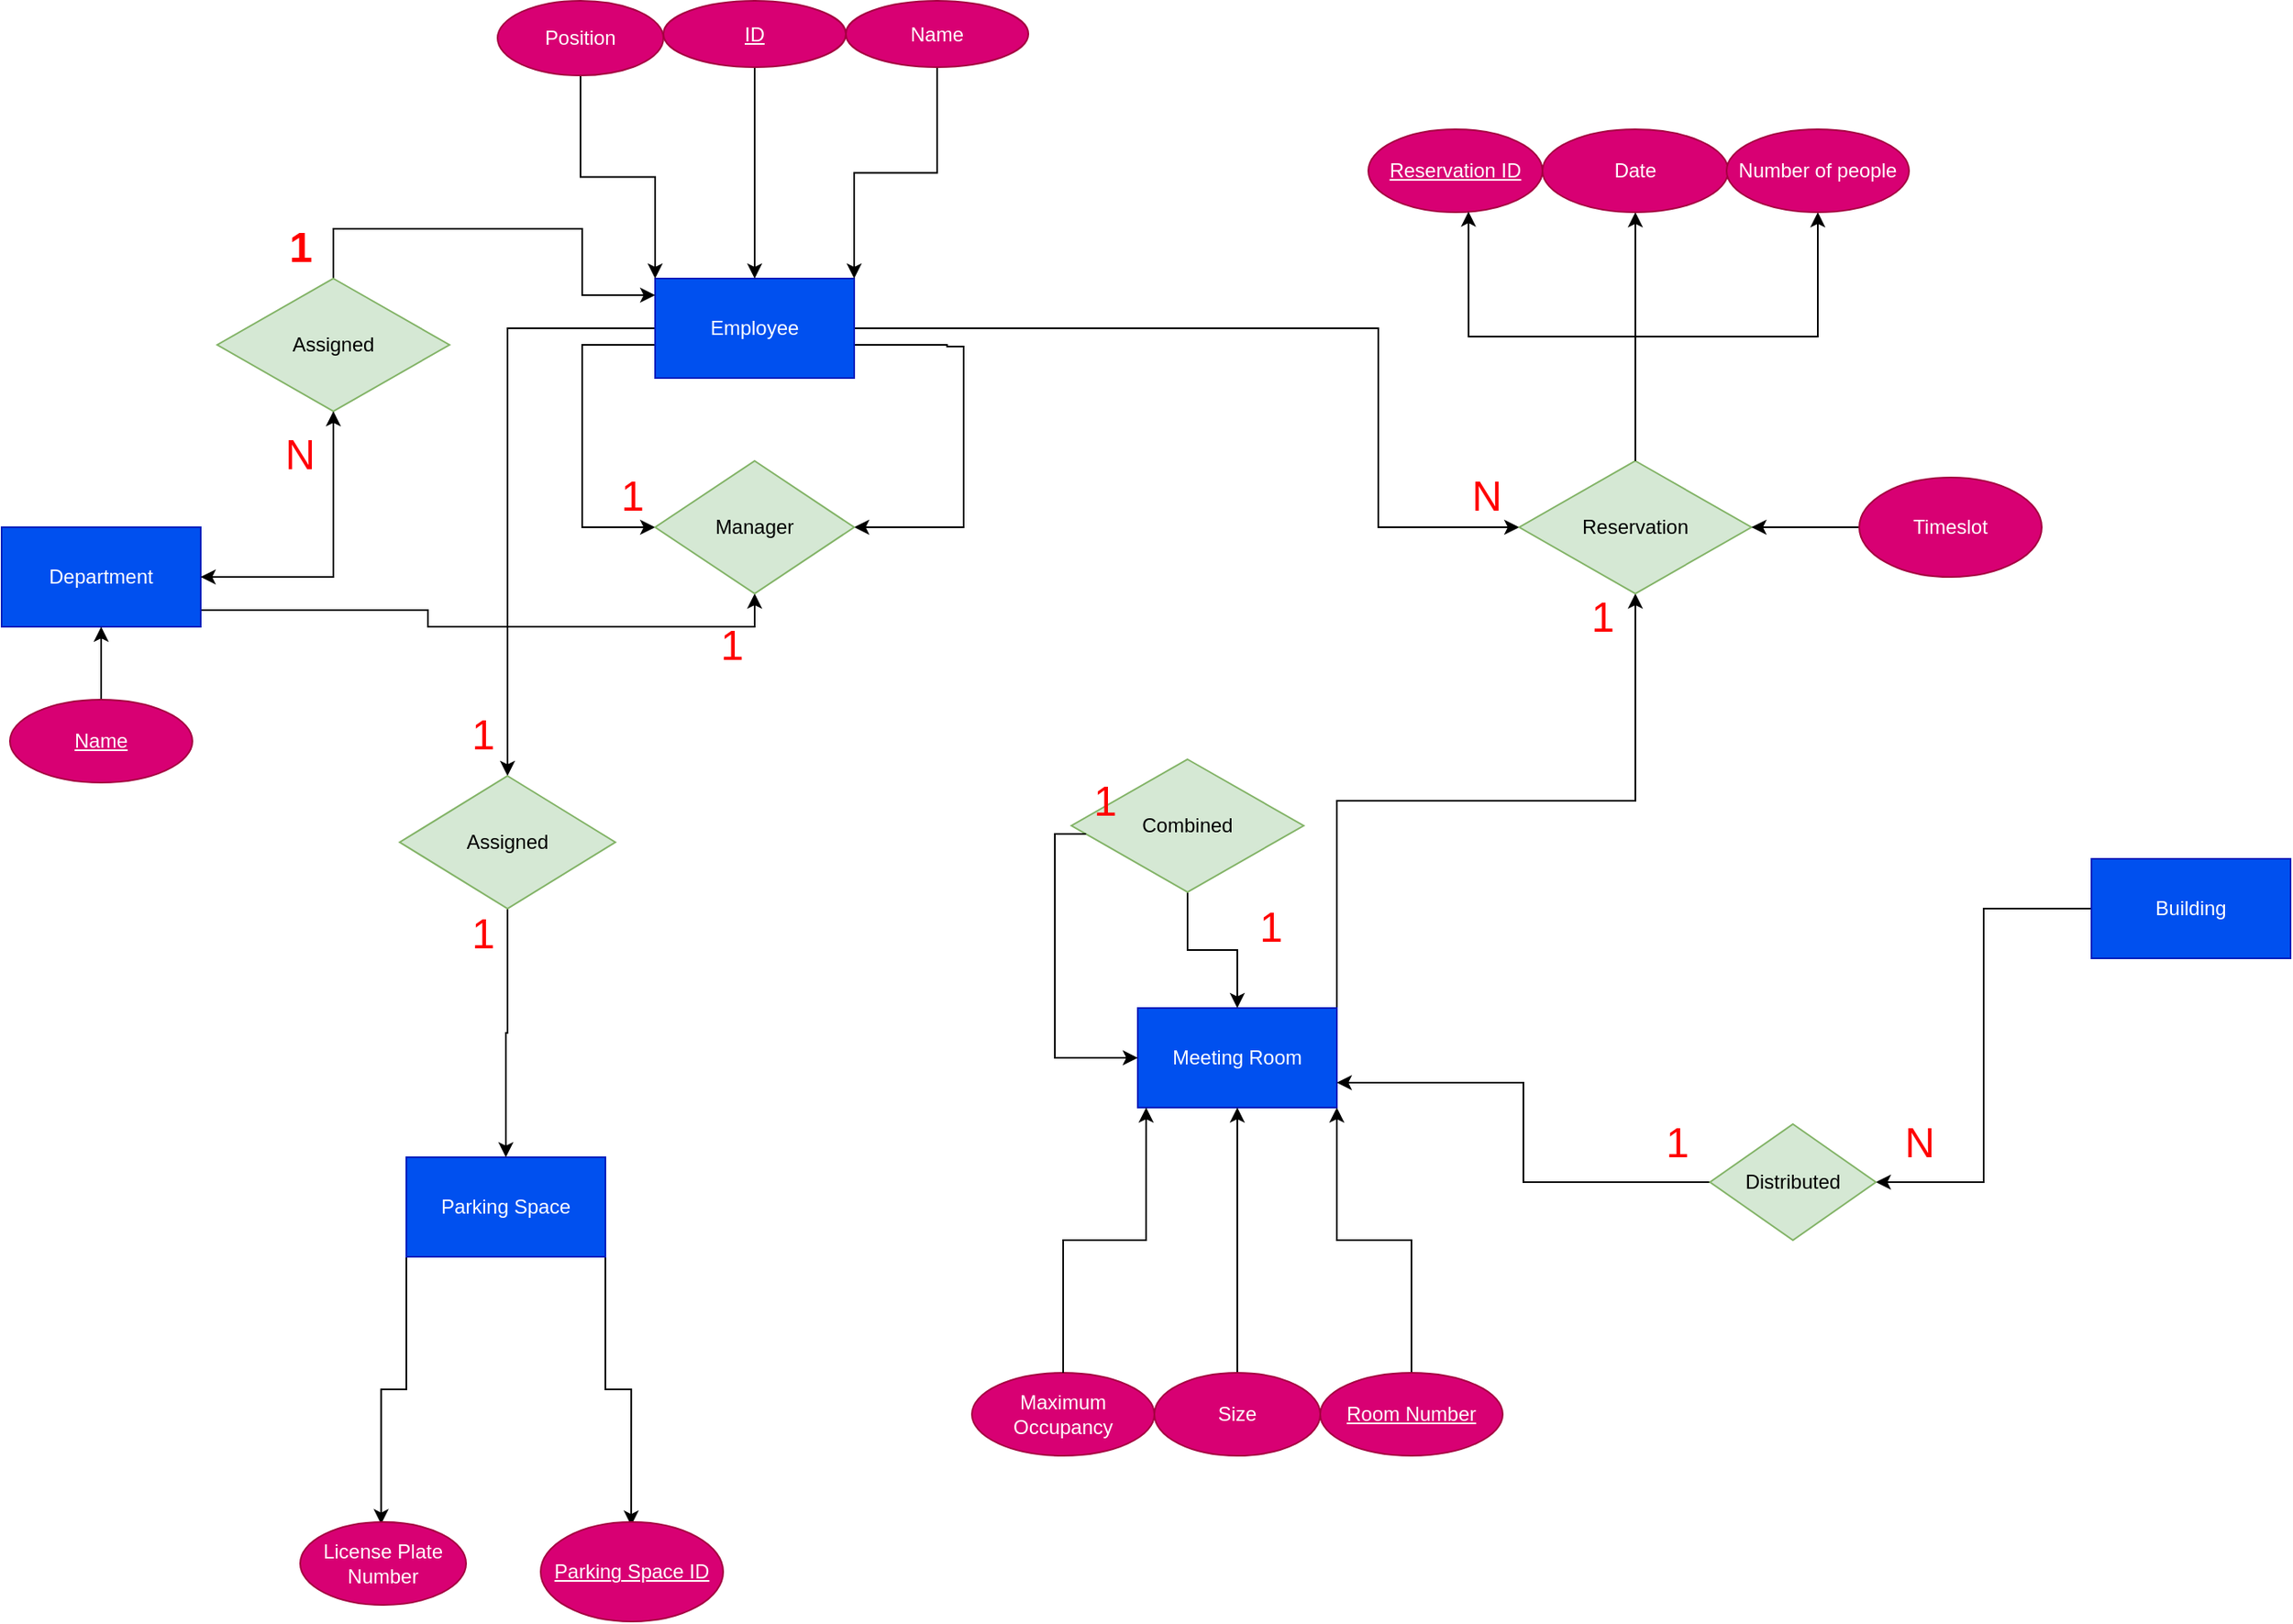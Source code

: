 <mxfile version="24.7.16">
  <diagram name="Page-1" id="l_hzTHOlncp9mFvoPq7a">
    <mxGraphModel dx="2206" dy="1191" grid="1" gridSize="10" guides="1" tooltips="1" connect="1" arrows="1" fold="1" page="1" pageScale="1" pageWidth="850" pageHeight="1100" math="0" shadow="0">
      <root>
        <mxCell id="0" />
        <mxCell id="1" parent="0" />
        <mxCell id="UNILriuvcRTVtCKPwh0u-1" style="edgeStyle=orthogonalEdgeStyle;rounded=0;orthogonalLoop=1;jettySize=auto;html=1;entryX=0;entryY=0.5;entryDx=0;entryDy=0;" edge="1" parent="1" source="UNILriuvcRTVtCKPwh0u-5" target="UNILriuvcRTVtCKPwh0u-20">
          <mxGeometry relative="1" as="geometry">
            <Array as="points">
              <mxPoint x="380" y="300" />
              <mxPoint x="380" y="410" />
            </Array>
          </mxGeometry>
        </mxCell>
        <mxCell id="UNILriuvcRTVtCKPwh0u-2" style="edgeStyle=orthogonalEdgeStyle;rounded=0;orthogonalLoop=1;jettySize=auto;html=1;entryX=1;entryY=0.5;entryDx=0;entryDy=0;" edge="1" parent="1" source="UNILriuvcRTVtCKPwh0u-5" target="UNILriuvcRTVtCKPwh0u-20">
          <mxGeometry relative="1" as="geometry">
            <mxPoint x="610" y="430" as="targetPoint" />
            <Array as="points">
              <mxPoint x="600" y="300" />
              <mxPoint x="600" y="301" />
              <mxPoint x="610" y="301" />
              <mxPoint x="610" y="410" />
            </Array>
          </mxGeometry>
        </mxCell>
        <mxCell id="UNILriuvcRTVtCKPwh0u-3" style="edgeStyle=orthogonalEdgeStyle;rounded=0;orthogonalLoop=1;jettySize=auto;html=1;entryX=0;entryY=0.5;entryDx=0;entryDy=0;" edge="1" parent="1" source="UNILriuvcRTVtCKPwh0u-5" target="UNILriuvcRTVtCKPwh0u-36">
          <mxGeometry relative="1" as="geometry">
            <Array as="points">
              <mxPoint x="860" y="290" />
              <mxPoint x="860" y="410" />
            </Array>
          </mxGeometry>
        </mxCell>
        <mxCell id="UNILriuvcRTVtCKPwh0u-4" style="edgeStyle=orthogonalEdgeStyle;rounded=0;orthogonalLoop=1;jettySize=auto;html=1;entryX=0.5;entryY=0;entryDx=0;entryDy=0;" edge="1" parent="1" source="UNILriuvcRTVtCKPwh0u-5" target="UNILriuvcRTVtCKPwh0u-51">
          <mxGeometry relative="1" as="geometry" />
        </mxCell>
        <mxCell id="UNILriuvcRTVtCKPwh0u-5" value="Employee" style="rounded=0;whiteSpace=wrap;html=1;fillColor=#0050ef;strokeColor=#001DBC;fontColor=#ffffff;" vertex="1" parent="1">
          <mxGeometry x="424" y="260" width="120" height="60" as="geometry" />
        </mxCell>
        <mxCell id="UNILriuvcRTVtCKPwh0u-70" style="edgeStyle=orthogonalEdgeStyle;rounded=0;orthogonalLoop=1;jettySize=auto;html=1;exitX=0.5;exitY=1;exitDx=0;exitDy=0;entryX=0.5;entryY=0;entryDx=0;entryDy=0;" edge="1" parent="1" source="UNILriuvcRTVtCKPwh0u-7" target="UNILriuvcRTVtCKPwh0u-5">
          <mxGeometry relative="1" as="geometry" />
        </mxCell>
        <mxCell id="UNILriuvcRTVtCKPwh0u-7" value="&lt;u&gt;ID&lt;/u&gt;" style="ellipse;whiteSpace=wrap;html=1;fillColor=#d80073;fontColor=#ffffff;strokeColor=#A50040;" vertex="1" parent="1">
          <mxGeometry x="429" y="92.5" width="110" height="40" as="geometry" />
        </mxCell>
        <mxCell id="UNILriuvcRTVtCKPwh0u-66" style="edgeStyle=orthogonalEdgeStyle;rounded=0;orthogonalLoop=1;jettySize=auto;html=1;exitX=0.5;exitY=1;exitDx=0;exitDy=0;entryX=1;entryY=0;entryDx=0;entryDy=0;" edge="1" parent="1" source="UNILriuvcRTVtCKPwh0u-9" target="UNILriuvcRTVtCKPwh0u-5">
          <mxGeometry relative="1" as="geometry" />
        </mxCell>
        <mxCell id="UNILriuvcRTVtCKPwh0u-9" value="Name" style="ellipse;whiteSpace=wrap;html=1;fillColor=#d80073;strokeColor=#A50040;fontColor=#ffffff;" vertex="1" parent="1">
          <mxGeometry x="539" y="92.5" width="110" height="40" as="geometry" />
        </mxCell>
        <mxCell id="UNILriuvcRTVtCKPwh0u-68" style="edgeStyle=orthogonalEdgeStyle;rounded=0;orthogonalLoop=1;jettySize=auto;html=1;exitX=0.5;exitY=1;exitDx=0;exitDy=0;entryX=0;entryY=0;entryDx=0;entryDy=0;" edge="1" parent="1" source="UNILriuvcRTVtCKPwh0u-11" target="UNILriuvcRTVtCKPwh0u-5">
          <mxGeometry relative="1" as="geometry" />
        </mxCell>
        <mxCell id="UNILriuvcRTVtCKPwh0u-11" value="Position" style="ellipse;whiteSpace=wrap;html=1;fillColor=#d80073;fontColor=#ffffff;strokeColor=#A50040;" vertex="1" parent="1">
          <mxGeometry x="329" y="92.5" width="100" height="45" as="geometry" />
        </mxCell>
        <mxCell id="UNILriuvcRTVtCKPwh0u-12" style="edgeStyle=orthogonalEdgeStyle;rounded=0;orthogonalLoop=1;jettySize=auto;html=1;entryX=0.5;entryY=1;entryDx=0;entryDy=0;" edge="1" parent="1" source="UNILriuvcRTVtCKPwh0u-14" target="UNILriuvcRTVtCKPwh0u-19">
          <mxGeometry relative="1" as="geometry" />
        </mxCell>
        <mxCell id="UNILriuvcRTVtCKPwh0u-13" style="edgeStyle=orthogonalEdgeStyle;rounded=0;orthogonalLoop=1;jettySize=auto;html=1;entryX=0.5;entryY=1;entryDx=0;entryDy=0;" edge="1" parent="1" source="UNILriuvcRTVtCKPwh0u-14" target="UNILriuvcRTVtCKPwh0u-20">
          <mxGeometry relative="1" as="geometry">
            <Array as="points">
              <mxPoint x="287" y="460" />
              <mxPoint x="287" y="470" />
              <mxPoint x="484" y="470" />
            </Array>
          </mxGeometry>
        </mxCell>
        <mxCell id="UNILriuvcRTVtCKPwh0u-14" value="Department" style="rounded=0;whiteSpace=wrap;html=1;fillColor=#0050ef;strokeColor=#001DBC;fontColor=#ffffff;" vertex="1" parent="1">
          <mxGeometry x="30" y="410" width="120" height="60" as="geometry" />
        </mxCell>
        <mxCell id="UNILriuvcRTVtCKPwh0u-15" value="" style="edgeStyle=orthogonalEdgeStyle;rounded=0;orthogonalLoop=1;jettySize=auto;html=1;" edge="1" parent="1" source="UNILriuvcRTVtCKPwh0u-16" target="UNILriuvcRTVtCKPwh0u-14">
          <mxGeometry relative="1" as="geometry" />
        </mxCell>
        <mxCell id="UNILriuvcRTVtCKPwh0u-16" value="&lt;u&gt;Name&lt;/u&gt;" style="ellipse;whiteSpace=wrap;html=1;fillColor=#d80073;fontColor=#ffffff;strokeColor=#A50040;" vertex="1" parent="1">
          <mxGeometry x="35" y="514" width="110" height="50" as="geometry" />
        </mxCell>
        <mxCell id="UNILriuvcRTVtCKPwh0u-17" style="edgeStyle=orthogonalEdgeStyle;rounded=0;orthogonalLoop=1;jettySize=auto;html=1;" edge="1" parent="1" source="UNILriuvcRTVtCKPwh0u-19" target="UNILriuvcRTVtCKPwh0u-14">
          <mxGeometry relative="1" as="geometry">
            <Array as="points">
              <mxPoint x="230" y="440" />
            </Array>
          </mxGeometry>
        </mxCell>
        <mxCell id="UNILriuvcRTVtCKPwh0u-18" style="edgeStyle=orthogonalEdgeStyle;rounded=0;orthogonalLoop=1;jettySize=auto;html=1;" edge="1" parent="1" source="UNILriuvcRTVtCKPwh0u-19" target="UNILriuvcRTVtCKPwh0u-5">
          <mxGeometry relative="1" as="geometry">
            <Array as="points">
              <mxPoint x="230" y="230" />
              <mxPoint x="380" y="230" />
              <mxPoint x="380" y="270" />
            </Array>
          </mxGeometry>
        </mxCell>
        <mxCell id="UNILriuvcRTVtCKPwh0u-19" value="Assigned" style="rhombus;whiteSpace=wrap;html=1;fillColor=#d5e8d4;strokeColor=#82b366;" vertex="1" parent="1">
          <mxGeometry x="160" y="260" width="140" height="80" as="geometry" />
        </mxCell>
        <mxCell id="UNILriuvcRTVtCKPwh0u-20" value="Manager" style="rhombus;whiteSpace=wrap;html=1;fillColor=#d5e8d4;strokeColor=#82b366;" vertex="1" parent="1">
          <mxGeometry x="424" y="370" width="120" height="80" as="geometry" />
        </mxCell>
        <mxCell id="UNILriuvcRTVtCKPwh0u-89" style="edgeStyle=orthogonalEdgeStyle;rounded=0;orthogonalLoop=1;jettySize=auto;html=1;exitX=1;exitY=0;exitDx=0;exitDy=0;entryX=0.5;entryY=1;entryDx=0;entryDy=0;" edge="1" parent="1" source="UNILriuvcRTVtCKPwh0u-21" target="UNILriuvcRTVtCKPwh0u-36">
          <mxGeometry relative="1" as="geometry" />
        </mxCell>
        <mxCell id="UNILriuvcRTVtCKPwh0u-21" value="Meeting Room" style="rounded=0;whiteSpace=wrap;html=1;fillColor=#0050ef;strokeColor=#001DBC;fontColor=#ffffff;" vertex="1" parent="1">
          <mxGeometry x="715" y="700" width="120" height="60" as="geometry" />
        </mxCell>
        <mxCell id="UNILriuvcRTVtCKPwh0u-81" style="edgeStyle=orthogonalEdgeStyle;rounded=0;orthogonalLoop=1;jettySize=auto;html=1;exitX=0.5;exitY=0;exitDx=0;exitDy=0;entryX=1;entryY=1;entryDx=0;entryDy=0;" edge="1" parent="1" source="UNILriuvcRTVtCKPwh0u-23" target="UNILriuvcRTVtCKPwh0u-21">
          <mxGeometry relative="1" as="geometry" />
        </mxCell>
        <mxCell id="UNILriuvcRTVtCKPwh0u-23" value="&lt;u&gt;Room Number&lt;/u&gt;" style="ellipse;whiteSpace=wrap;html=1;fillColor=#d80073;fontColor=#ffffff;strokeColor=#A50040;" vertex="1" parent="1">
          <mxGeometry x="825" y="920" width="110" height="50" as="geometry" />
        </mxCell>
        <mxCell id="UNILriuvcRTVtCKPwh0u-24" style="edgeStyle=orthogonalEdgeStyle;rounded=0;orthogonalLoop=1;jettySize=auto;html=1;" edge="1" parent="1" source="UNILriuvcRTVtCKPwh0u-25" target="UNILriuvcRTVtCKPwh0u-21">
          <mxGeometry relative="1" as="geometry" />
        </mxCell>
        <mxCell id="UNILriuvcRTVtCKPwh0u-25" value="Size" style="ellipse;whiteSpace=wrap;html=1;fillColor=#d80073;fontColor=#ffffff;strokeColor=#A50040;" vertex="1" parent="1">
          <mxGeometry x="725" y="920" width="100" height="50" as="geometry" />
        </mxCell>
        <mxCell id="UNILriuvcRTVtCKPwh0u-27" value="Maximum Occupancy" style="ellipse;whiteSpace=wrap;html=1;fillColor=#d80073;fontColor=#ffffff;strokeColor=#A50040;" vertex="1" parent="1">
          <mxGeometry x="615" y="920" width="110" height="50" as="geometry" />
        </mxCell>
        <mxCell id="UNILriuvcRTVtCKPwh0u-28" style="edgeStyle=orthogonalEdgeStyle;rounded=0;orthogonalLoop=1;jettySize=auto;html=1;entryX=0.5;entryY=0;entryDx=0;entryDy=0;" edge="1" parent="1" source="UNILriuvcRTVtCKPwh0u-29" target="UNILriuvcRTVtCKPwh0u-21">
          <mxGeometry relative="1" as="geometry" />
        </mxCell>
        <mxCell id="UNILriuvcRTVtCKPwh0u-29" value="Combined" style="rhombus;whiteSpace=wrap;html=1;fillColor=#d5e8d4;strokeColor=#82b366;" vertex="1" parent="1">
          <mxGeometry x="675" y="550" width="140" height="80" as="geometry" />
        </mxCell>
        <mxCell id="UNILriuvcRTVtCKPwh0u-30" style="edgeStyle=orthogonalEdgeStyle;rounded=0;orthogonalLoop=1;jettySize=auto;html=1;" edge="1" parent="1" source="UNILriuvcRTVtCKPwh0u-29" target="UNILriuvcRTVtCKPwh0u-21">
          <mxGeometry relative="1" as="geometry">
            <Array as="points">
              <mxPoint x="665" y="595" />
              <mxPoint x="665" y="730" />
            </Array>
          </mxGeometry>
        </mxCell>
        <mxCell id="UNILriuvcRTVtCKPwh0u-31" style="edgeStyle=orthogonalEdgeStyle;rounded=0;orthogonalLoop=1;jettySize=auto;html=1;entryX=1;entryY=0.5;entryDx=0;entryDy=0;" edge="1" parent="1" source="UNILriuvcRTVtCKPwh0u-32" target="UNILriuvcRTVtCKPwh0u-42">
          <mxGeometry relative="1" as="geometry" />
        </mxCell>
        <mxCell id="UNILriuvcRTVtCKPwh0u-32" value="Building" style="rounded=0;whiteSpace=wrap;html=1;fillColor=#0050ef;strokeColor=#001DBC;fontColor=#ffffff;" vertex="1" parent="1">
          <mxGeometry x="1290" y="610" width="120" height="60" as="geometry" />
        </mxCell>
        <mxCell id="UNILriuvcRTVtCKPwh0u-86" style="edgeStyle=orthogonalEdgeStyle;rounded=0;orthogonalLoop=1;jettySize=auto;html=1;exitX=0.5;exitY=0;exitDx=0;exitDy=0;entryX=0.5;entryY=1;entryDx=0;entryDy=0;" edge="1" parent="1" source="UNILriuvcRTVtCKPwh0u-36" target="UNILriuvcRTVtCKPwh0u-39">
          <mxGeometry relative="1" as="geometry" />
        </mxCell>
        <mxCell id="UNILriuvcRTVtCKPwh0u-87" style="edgeStyle=orthogonalEdgeStyle;rounded=0;orthogonalLoop=1;jettySize=auto;html=1;exitX=0.5;exitY=0;exitDx=0;exitDy=0;entryX=0.5;entryY=1;entryDx=0;entryDy=0;" edge="1" parent="1" source="UNILriuvcRTVtCKPwh0u-36" target="UNILriuvcRTVtCKPwh0u-38">
          <mxGeometry relative="1" as="geometry" />
        </mxCell>
        <mxCell id="UNILriuvcRTVtCKPwh0u-36" value="Reservation" style="rhombus;whiteSpace=wrap;html=1;fillColor=#d5e8d4;strokeColor=#82b366;" vertex="1" parent="1">
          <mxGeometry x="945" y="370" width="140" height="80" as="geometry" />
        </mxCell>
        <mxCell id="UNILriuvcRTVtCKPwh0u-37" value="&lt;u&gt;Reservation ID&lt;/u&gt;" style="ellipse;whiteSpace=wrap;html=1;fillColor=#d80073;fontColor=#ffffff;strokeColor=#A50040;" vertex="1" parent="1">
          <mxGeometry x="854" y="170" width="105" height="50" as="geometry" />
        </mxCell>
        <mxCell id="UNILriuvcRTVtCKPwh0u-38" value="Date" style="ellipse;whiteSpace=wrap;html=1;fillColor=#d80073;fontColor=#ffffff;strokeColor=#A50040;" vertex="1" parent="1">
          <mxGeometry x="959" y="170" width="112" height="50" as="geometry" />
        </mxCell>
        <mxCell id="UNILriuvcRTVtCKPwh0u-39" value="Number of people" style="ellipse;whiteSpace=wrap;html=1;fillColor=#d80073;fontColor=#ffffff;strokeColor=#A50040;" vertex="1" parent="1">
          <mxGeometry x="1070" y="170" width="110" height="50" as="geometry" />
        </mxCell>
        <mxCell id="UNILriuvcRTVtCKPwh0u-40" style="edgeStyle=orthogonalEdgeStyle;rounded=0;orthogonalLoop=1;jettySize=auto;html=1;entryX=0.575;entryY=0.992;entryDx=0;entryDy=0;entryPerimeter=0;" edge="1" parent="1" source="UNILriuvcRTVtCKPwh0u-36" target="UNILriuvcRTVtCKPwh0u-37">
          <mxGeometry relative="1" as="geometry" />
        </mxCell>
        <mxCell id="UNILriuvcRTVtCKPwh0u-91" style="edgeStyle=orthogonalEdgeStyle;rounded=0;orthogonalLoop=1;jettySize=auto;html=1;exitX=0;exitY=0.5;exitDx=0;exitDy=0;entryX=1;entryY=0.75;entryDx=0;entryDy=0;" edge="1" parent="1" source="UNILriuvcRTVtCKPwh0u-42" target="UNILriuvcRTVtCKPwh0u-21">
          <mxGeometry relative="1" as="geometry" />
        </mxCell>
        <mxCell id="UNILriuvcRTVtCKPwh0u-42" value="Distributed" style="rhombus;whiteSpace=wrap;html=1;fillColor=#d5e8d4;strokeColor=#82b366;" vertex="1" parent="1">
          <mxGeometry x="1060" y="770" width="100" height="70" as="geometry" />
        </mxCell>
        <mxCell id="UNILriuvcRTVtCKPwh0u-72" style="edgeStyle=orthogonalEdgeStyle;rounded=0;orthogonalLoop=1;jettySize=auto;html=1;exitX=0;exitY=1;exitDx=0;exitDy=0;entryX=0.488;entryY=0.026;entryDx=0;entryDy=0;entryPerimeter=0;" edge="1" parent="1" source="UNILriuvcRTVtCKPwh0u-43" target="UNILriuvcRTVtCKPwh0u-47">
          <mxGeometry relative="1" as="geometry">
            <mxPoint x="274" y="855.0" as="sourcePoint" />
            <mxPoint x="224.0" y="950" as="targetPoint" />
          </mxGeometry>
        </mxCell>
        <mxCell id="UNILriuvcRTVtCKPwh0u-74" style="edgeStyle=orthogonalEdgeStyle;rounded=0;orthogonalLoop=1;jettySize=auto;html=1;exitX=1;exitY=1;exitDx=0;exitDy=0;entryX=0.496;entryY=0.036;entryDx=0;entryDy=0;entryPerimeter=0;" edge="1" parent="1" source="UNILriuvcRTVtCKPwh0u-43" target="UNILriuvcRTVtCKPwh0u-45">
          <mxGeometry relative="1" as="geometry">
            <mxPoint x="424.0" y="945" as="targetPoint" />
          </mxGeometry>
        </mxCell>
        <mxCell id="UNILriuvcRTVtCKPwh0u-43" value="Parking Space" style="rounded=0;whiteSpace=wrap;html=1;fillColor=#0050ef;strokeColor=#001DBC;fontColor=#ffffff;" vertex="1" parent="1">
          <mxGeometry x="274" y="790" width="120" height="60" as="geometry" />
        </mxCell>
        <mxCell id="UNILriuvcRTVtCKPwh0u-45" value="&lt;u&gt;Parking Space ID&lt;/u&gt;" style="ellipse;whiteSpace=wrap;html=1;fillColor=#d80073;fontColor=#ffffff;strokeColor=#A50040;" vertex="1" parent="1">
          <mxGeometry x="355" y="1010" width="110" height="60" as="geometry" />
        </mxCell>
        <mxCell id="UNILriuvcRTVtCKPwh0u-47" value="License Plate Number" style="ellipse;whiteSpace=wrap;html=1;fillColor=#d80073;fontColor=#ffffff;strokeColor=#A50040;" vertex="1" parent="1">
          <mxGeometry x="210" y="1010" width="100" height="50" as="geometry" />
        </mxCell>
        <mxCell id="UNILriuvcRTVtCKPwh0u-48" style="edgeStyle=orthogonalEdgeStyle;rounded=0;orthogonalLoop=1;jettySize=auto;html=1;entryX=1;entryY=0.5;entryDx=0;entryDy=0;" edge="1" parent="1" source="UNILriuvcRTVtCKPwh0u-49" target="UNILriuvcRTVtCKPwh0u-36">
          <mxGeometry relative="1" as="geometry" />
        </mxCell>
        <mxCell id="UNILriuvcRTVtCKPwh0u-49" value="Timeslot" style="ellipse;whiteSpace=wrap;html=1;fillColor=#d80073;fontColor=#ffffff;strokeColor=#A50040;" vertex="1" parent="1">
          <mxGeometry x="1150" y="380" width="110" height="60" as="geometry" />
        </mxCell>
        <mxCell id="UNILriuvcRTVtCKPwh0u-50" style="edgeStyle=orthogonalEdgeStyle;rounded=0;orthogonalLoop=1;jettySize=auto;html=1;entryX=0.5;entryY=0;entryDx=0;entryDy=0;" edge="1" parent="1" source="UNILriuvcRTVtCKPwh0u-51" target="UNILriuvcRTVtCKPwh0u-43">
          <mxGeometry relative="1" as="geometry" />
        </mxCell>
        <mxCell id="UNILriuvcRTVtCKPwh0u-51" value="Assigned" style="rhombus;whiteSpace=wrap;html=1;fillColor=#d5e8d4;strokeColor=#82b366;" vertex="1" parent="1">
          <mxGeometry x="270" y="560" width="130" height="80" as="geometry" />
        </mxCell>
        <mxCell id="UNILriuvcRTVtCKPwh0u-52" value="&lt;b style=&quot;font-size: 25px;&quot;&gt;&lt;font color=&quot;#ff0000&quot; style=&quot;font-size: 25px;&quot;&gt;1&lt;/font&gt;&lt;/b&gt;" style="text;html=1;align=center;verticalAlign=middle;resizable=0;points=[];autosize=1;strokeColor=none;fillColor=none;fontSize=25;" vertex="1" parent="1">
          <mxGeometry x="190" y="220" width="40" height="40" as="geometry" />
        </mxCell>
        <mxCell id="UNILriuvcRTVtCKPwh0u-53" value="&lt;font color=&quot;#ff0008&quot; style=&quot;font-size: 25px;&quot;&gt;N&lt;/font&gt;" style="text;html=1;align=center;verticalAlign=middle;whiteSpace=wrap;rounded=0;" vertex="1" parent="1">
          <mxGeometry x="180" y="350" width="60" height="30" as="geometry" />
        </mxCell>
        <mxCell id="UNILriuvcRTVtCKPwh0u-54" value="&lt;font color=&quot;#ff0000&quot; style=&quot;font-size: 25px;&quot;&gt;1&lt;/font&gt;" style="text;html=1;align=center;verticalAlign=middle;resizable=0;points=[];autosize=1;strokeColor=none;fillColor=none;" vertex="1" parent="1">
          <mxGeometry x="300" y="514" width="40" height="40" as="geometry" />
        </mxCell>
        <mxCell id="UNILriuvcRTVtCKPwh0u-55" value="&lt;font color=&quot;#ff0000&quot; style=&quot;font-size: 25px;&quot;&gt;N&lt;/font&gt;" style="text;html=1;align=center;verticalAlign=middle;resizable=0;points=[];autosize=1;strokeColor=none;fillColor=none;" vertex="1" parent="1">
          <mxGeometry x="1166" y="760" width="40" height="40" as="geometry" />
        </mxCell>
        <mxCell id="UNILriuvcRTVtCKPwh0u-56" value="&lt;font color=&quot;#ff0000&quot; style=&quot;font-size: 25px;&quot;&gt;1&lt;/font&gt;" style="text;html=1;align=center;verticalAlign=middle;resizable=0;points=[];autosize=1;strokeColor=none;fillColor=none;" vertex="1" parent="1">
          <mxGeometry x="1020" y="760" width="40" height="40" as="geometry" />
        </mxCell>
        <mxCell id="UNILriuvcRTVtCKPwh0u-57" value="&lt;font color=&quot;#ff0000&quot; style=&quot;font-size: 25px;&quot;&gt;1&lt;/font&gt;" style="text;html=1;align=center;verticalAlign=middle;resizable=0;points=[];autosize=1;strokeColor=none;fillColor=none;" vertex="1" parent="1">
          <mxGeometry x="300" y="634" width="40" height="40" as="geometry" />
        </mxCell>
        <mxCell id="UNILriuvcRTVtCKPwh0u-58" value="&lt;font color=&quot;#ff0000&quot; style=&quot;font-size: 25px;&quot;&gt;1&lt;/font&gt;" style="text;html=1;align=center;verticalAlign=middle;resizable=0;points=[];autosize=1;strokeColor=none;fillColor=none;" vertex="1" parent="1">
          <mxGeometry x="975" y="443" width="40" height="40" as="geometry" />
        </mxCell>
        <mxCell id="UNILriuvcRTVtCKPwh0u-59" value="&lt;font color=&quot;#ff0000&quot; style=&quot;font-size: 25px;&quot;&gt;N&lt;/font&gt;" style="text;html=1;align=center;verticalAlign=middle;resizable=0;points=[];autosize=1;strokeColor=none;fillColor=none;" vertex="1" parent="1">
          <mxGeometry x="905" y="370" width="40" height="40" as="geometry" />
        </mxCell>
        <mxCell id="UNILriuvcRTVtCKPwh0u-60" value="&lt;font color=&quot;#ff0000&quot; style=&quot;font-size: 25px;&quot;&gt;1&lt;/font&gt;" style="text;html=1;align=center;verticalAlign=middle;resizable=0;points=[];autosize=1;strokeColor=none;fillColor=none;" vertex="1" parent="1">
          <mxGeometry x="675" y="554" width="40" height="40" as="geometry" />
        </mxCell>
        <mxCell id="UNILriuvcRTVtCKPwh0u-61" value="&lt;font color=&quot;#ff0000&quot; style=&quot;font-size: 25px;&quot;&gt;1&lt;/font&gt;" style="text;html=1;align=center;verticalAlign=middle;resizable=0;points=[];autosize=1;strokeColor=none;fillColor=none;" vertex="1" parent="1">
          <mxGeometry x="775" y="630" width="40" height="40" as="geometry" />
        </mxCell>
        <mxCell id="UNILriuvcRTVtCKPwh0u-62" value="&lt;font color=&quot;#ff0000&quot; style=&quot;font-size: 25px;&quot;&gt;1&lt;/font&gt;" style="text;html=1;align=center;verticalAlign=middle;resizable=0;points=[];autosize=1;strokeColor=none;fillColor=none;" vertex="1" parent="1">
          <mxGeometry x="450" y="460" width="40" height="40" as="geometry" />
        </mxCell>
        <mxCell id="UNILriuvcRTVtCKPwh0u-63" value="&lt;font color=&quot;#ff0000&quot; style=&quot;font-size: 25px;&quot;&gt;1&lt;/font&gt;" style="text;html=1;align=center;verticalAlign=middle;resizable=0;points=[];autosize=1;strokeColor=none;fillColor=none;" vertex="1" parent="1">
          <mxGeometry x="390" y="370" width="40" height="40" as="geometry" />
        </mxCell>
        <mxCell id="UNILriuvcRTVtCKPwh0u-82" style="edgeStyle=orthogonalEdgeStyle;rounded=0;orthogonalLoop=1;jettySize=auto;html=1;exitX=0.5;exitY=0;exitDx=0;exitDy=0;entryX=0.042;entryY=1;entryDx=0;entryDy=0;entryPerimeter=0;" edge="1" parent="1" source="UNILriuvcRTVtCKPwh0u-27" target="UNILriuvcRTVtCKPwh0u-21">
          <mxGeometry relative="1" as="geometry" />
        </mxCell>
      </root>
    </mxGraphModel>
  </diagram>
</mxfile>
